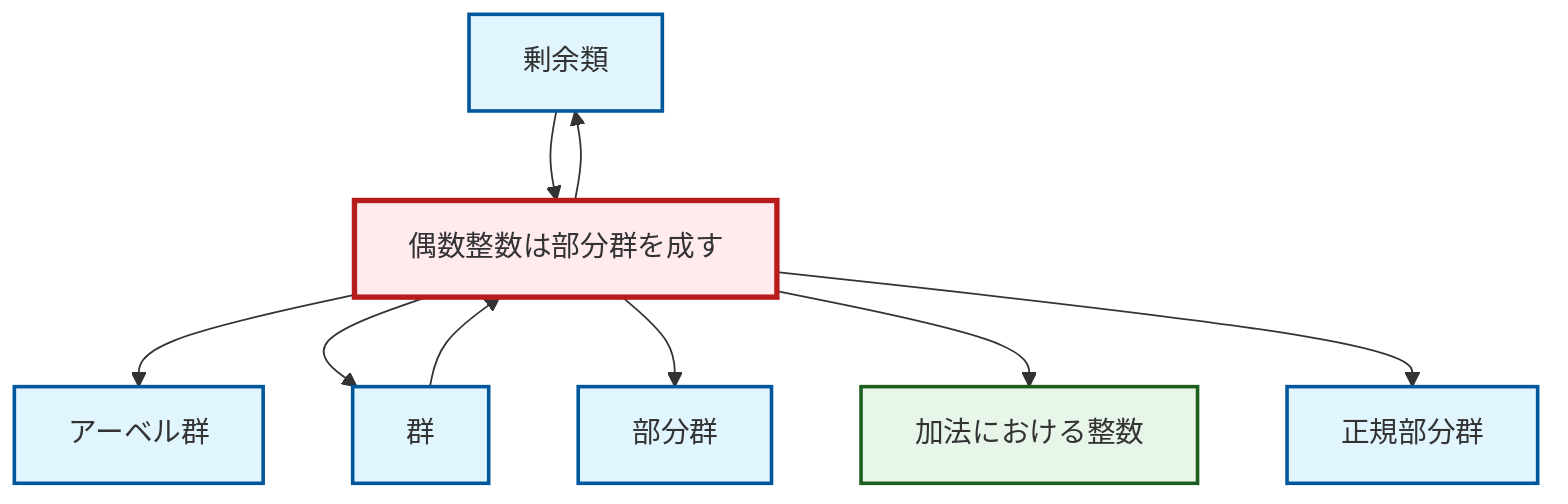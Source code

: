 graph TD
    classDef definition fill:#e1f5fe,stroke:#01579b,stroke-width:2px
    classDef theorem fill:#f3e5f5,stroke:#4a148c,stroke-width:2px
    classDef axiom fill:#fff3e0,stroke:#e65100,stroke-width:2px
    classDef example fill:#e8f5e9,stroke:#1b5e20,stroke-width:2px
    classDef current fill:#ffebee,stroke:#b71c1c,stroke-width:3px
    def-normal-subgroup["正規部分群"]:::definition
    def-coset["剰余類"]:::definition
    def-subgroup["部分群"]:::definition
    ex-integers-addition["加法における整数"]:::example
    ex-even-integers-subgroup["偶数整数は部分群を成す"]:::example
    def-abelian-group["アーベル群"]:::definition
    def-group["群"]:::definition
    def-coset --> ex-even-integers-subgroup
    ex-even-integers-subgroup --> def-abelian-group
    ex-even-integers-subgroup --> def-group
    ex-even-integers-subgroup --> def-subgroup
    def-group --> ex-even-integers-subgroup
    ex-even-integers-subgroup --> def-coset
    ex-even-integers-subgroup --> ex-integers-addition
    ex-even-integers-subgroup --> def-normal-subgroup
    class ex-even-integers-subgroup current